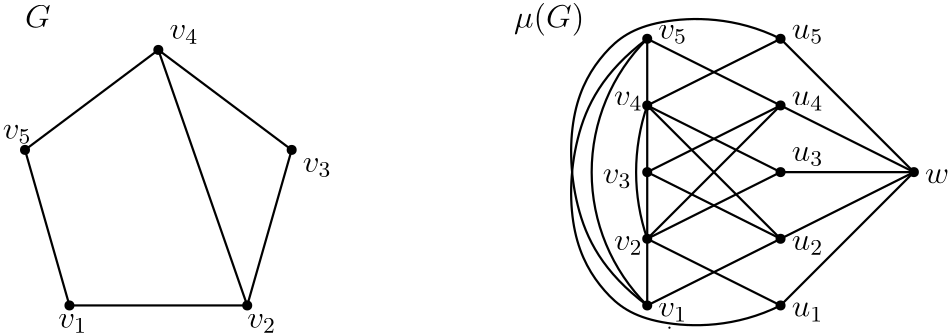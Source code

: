 <?xml version="1.0"?>
<!DOCTYPE ipe SYSTEM "ipe.dtd">
<ipe version="70206" creator="Ipe 7.2.7">
<info created="D:20180315112602" modified="D:20180315113640"/>
<ipestyle name="basic">
<symbol name="arrow/arc(spx)">
<path stroke="sym-stroke" fill="sym-stroke" pen="sym-pen">
0 0 m
-1 0.333 l
-1 -0.333 l
h
</path>
</symbol>
<symbol name="arrow/farc(spx)">
<path stroke="sym-stroke" fill="white" pen="sym-pen">
0 0 m
-1 0.333 l
-1 -0.333 l
h
</path>
</symbol>
<symbol name="arrow/ptarc(spx)">
<path stroke="sym-stroke" fill="sym-stroke" pen="sym-pen">
0 0 m
-1 0.333 l
-0.8 0 l
-1 -0.333 l
h
</path>
</symbol>
<symbol name="arrow/fptarc(spx)">
<path stroke="sym-stroke" fill="white" pen="sym-pen">
0 0 m
-1 0.333 l
-0.8 0 l
-1 -0.333 l
h
</path>
</symbol>
<symbol name="mark/circle(sx)" transformations="translations">
<path fill="sym-stroke">
0.6 0 0 0.6 0 0 e
0.4 0 0 0.4 0 0 e
</path>
</symbol>
<symbol name="mark/disk(sx)" transformations="translations">
<path fill="sym-stroke">
0.6 0 0 0.6 0 0 e
</path>
</symbol>
<symbol name="mark/fdisk(sfx)" transformations="translations">
<group>
<path fill="sym-fill">
0.5 0 0 0.5 0 0 e
</path>
<path fill="sym-stroke" fillrule="eofill">
0.6 0 0 0.6 0 0 e
0.4 0 0 0.4 0 0 e
</path>
</group>
</symbol>
<symbol name="mark/box(sx)" transformations="translations">
<path fill="sym-stroke" fillrule="eofill">
-0.6 -0.6 m
0.6 -0.6 l
0.6 0.6 l
-0.6 0.6 l
h
-0.4 -0.4 m
0.4 -0.4 l
0.4 0.4 l
-0.4 0.4 l
h
</path>
</symbol>
<symbol name="mark/square(sx)" transformations="translations">
<path fill="sym-stroke">
-0.6 -0.6 m
0.6 -0.6 l
0.6 0.6 l
-0.6 0.6 l
h
</path>
</symbol>
<symbol name="mark/fsquare(sfx)" transformations="translations">
<group>
<path fill="sym-fill">
-0.5 -0.5 m
0.5 -0.5 l
0.5 0.5 l
-0.5 0.5 l
h
</path>
<path fill="sym-stroke" fillrule="eofill">
-0.6 -0.6 m
0.6 -0.6 l
0.6 0.6 l
-0.6 0.6 l
h
-0.4 -0.4 m
0.4 -0.4 l
0.4 0.4 l
-0.4 0.4 l
h
</path>
</group>
</symbol>
<symbol name="mark/cross(sx)" transformations="translations">
<group>
<path fill="sym-stroke">
-0.43 -0.57 m
0.57 0.43 l
0.43 0.57 l
-0.57 -0.43 l
h
</path>
<path fill="sym-stroke">
-0.43 0.57 m
0.57 -0.43 l
0.43 -0.57 l
-0.57 0.43 l
h
</path>
</group>
</symbol>
<symbol name="arrow/fnormal(spx)">
<path stroke="sym-stroke" fill="white" pen="sym-pen">
0 0 m
-1 0.333 l
-1 -0.333 l
h
</path>
</symbol>
<symbol name="arrow/pointed(spx)">
<path stroke="sym-stroke" fill="sym-stroke" pen="sym-pen">
0 0 m
-1 0.333 l
-0.8 0 l
-1 -0.333 l
h
</path>
</symbol>
<symbol name="arrow/fpointed(spx)">
<path stroke="sym-stroke" fill="white" pen="sym-pen">
0 0 m
-1 0.333 l
-0.8 0 l
-1 -0.333 l
h
</path>
</symbol>
<symbol name="arrow/linear(spx)">
<path stroke="sym-stroke" pen="sym-pen">
-1 0.333 m
0 0 l
-1 -0.333 l
</path>
</symbol>
<symbol name="arrow/fdouble(spx)">
<path stroke="sym-stroke" fill="white" pen="sym-pen">
0 0 m
-1 0.333 l
-1 -0.333 l
h
-1 0 m
-2 0.333 l
-2 -0.333 l
h
</path>
</symbol>
<symbol name="arrow/double(spx)">
<path stroke="sym-stroke" fill="sym-stroke" pen="sym-pen">
0 0 m
-1 0.333 l
-1 -0.333 l
h
-1 0 m
-2 0.333 l
-2 -0.333 l
h
</path>
</symbol>
<pen name="heavier" value="0.8"/>
<pen name="fat" value="1.2"/>
<pen name="ultrafat" value="2"/>
<symbolsize name="large" value="5"/>
<symbolsize name="small" value="2"/>
<symbolsize name="tiny" value="1.1"/>
<arrowsize name="large" value="10"/>
<arrowsize name="small" value="5"/>
<arrowsize name="tiny" value="3"/>
<color name="red" value="1 0 0"/>
<color name="green" value="0 1 0"/>
<color name="blue" value="0 0 1"/>
<color name="yellow" value="1 1 0"/>
<color name="orange" value="1 0.647 0"/>
<color name="gold" value="1 0.843 0"/>
<color name="purple" value="0.627 0.125 0.941"/>
<color name="gray" value="0.745"/>
<color name="brown" value="0.647 0.165 0.165"/>
<color name="navy" value="0 0 0.502"/>
<color name="pink" value="1 0.753 0.796"/>
<color name="seagreen" value="0.18 0.545 0.341"/>
<color name="turquoise" value="0.251 0.878 0.816"/>
<color name="violet" value="0.933 0.51 0.933"/>
<color name="darkblue" value="0 0 0.545"/>
<color name="darkcyan" value="0 0.545 0.545"/>
<color name="darkgray" value="0.663"/>
<color name="darkgreen" value="0 0.392 0"/>
<color name="darkmagenta" value="0.545 0 0.545"/>
<color name="darkorange" value="1 0.549 0"/>
<color name="darkred" value="0.545 0 0"/>
<color name="lightblue" value="0.678 0.847 0.902"/>
<color name="lightcyan" value="0.878 1 1"/>
<color name="lightgray" value="0.827"/>
<color name="lightgreen" value="0.565 0.933 0.565"/>
<color name="lightyellow" value="1 1 0.878"/>
<dashstyle name="dashed" value="[4] 0"/>
<dashstyle name="dotted" value="[1 3] 0"/>
<dashstyle name="dash dotted" value="[4 2 1 2] 0"/>
<dashstyle name="dash dot dotted" value="[4 2 1 2 1 2] 0"/>
<textsize name="large" value="\large"/>
<textsize name="Large" value="\Large"/>
<textsize name="LARGE" value="\LARGE"/>
<textsize name="huge" value="\huge"/>
<textsize name="Huge" value="\Huge"/>
<textsize name="small" value="\small"/>
<textsize name="footnote" value="\footnotesize"/>
<textsize name="tiny" value="\tiny"/>
<textstyle name="center" begin="\begin{center}" end="\end{center}"/>
<textstyle name="itemize" begin="\begin{itemize}" end="\end{itemize}"/>
<textstyle name="item" begin="\begin{itemize}\item{}" end="\end{itemize}"/>
<gridsize name="4 pts" value="4"/>
<gridsize name="8 pts (~3 mm)" value="8"/>
<gridsize name="16 pts (~6 mm)" value="16"/>
<gridsize name="32 pts (~12 mm)" value="32"/>
<gridsize name="10 pts (~3.5 mm)" value="10"/>
<gridsize name="20 pts (~7 mm)" value="20"/>
<gridsize name="14 pts (~5 mm)" value="14"/>
<gridsize name="28 pts (~10 mm)" value="28"/>
<gridsize name="56 pts (~20 mm)" value="56"/>
<anglesize name="90 deg" value="90"/>
<anglesize name="60 deg" value="60"/>
<anglesize name="45 deg" value="45"/>
<anglesize name="30 deg" value="30"/>
<anglesize name="22.5 deg" value="22.5"/>
<opacity name="10%" value="0.1"/>
<opacity name="30%" value="0.3"/>
<opacity name="50%" value="0.5"/>
<opacity name="75%" value="0.75"/>
<tiling name="falling" angle="-60" step="4" width="1"/>
<tiling name="rising" angle="30" step="4" width="1"/>
</ipestyle>
<page>
<layer name="alpha"/>
<layer name="beta"/>
<layer name="gamma"/>
<view layers="alpha beta gamma" active="gamma"/>
<use layer="alpha" name="mark/disk(sx)" pos="128 384" size="normal" stroke="black"/>
<use name="mark/disk(sx)" pos="192 384" size="normal" stroke="black"/>
<use matrix="1 0 0 1 0 12" name="mark/disk(sx)" pos="160 464" size="normal" stroke="black"/>
<use matrix="1 0 0 1 0 8" name="mark/disk(sx)" pos="208 432" size="normal" stroke="black"/>
<use matrix="1 0 0 1 0 8" name="mark/disk(sx)" pos="112 432" size="normal" stroke="black"/>
<use name="mark/disk(sx)" pos="336 384" size="normal" stroke="black"/>
<use name="mark/disk(sx)" pos="336 408" size="normal" stroke="black"/>
<use name="mark/disk(sx)" pos="336 432" size="normal" stroke="black"/>
<use name="mark/disk(sx)" pos="336 456" size="normal" stroke="black"/>
<use name="mark/disk(sx)" pos="336 480" size="normal" stroke="black"/>
<use name="mark/disk(sx)" pos="384 480" size="normal" stroke="black"/>
<use name="mark/disk(sx)" pos="384 456" size="normal" stroke="black"/>
<use name="mark/disk(sx)" pos="384 432" size="normal" stroke="black"/>
<use name="mark/disk(sx)" pos="384 408" size="normal" stroke="black"/>
<use name="mark/disk(sx)" pos="384 384" size="normal" stroke="black"/>
<use name="mark/disk(sx)" pos="432 432" size="normal" stroke="black"/>
<path layer="beta" stroke="black" pen="heavier">
112 440 m
128 384 l
</path>
<path stroke="black" pen="heavier">
128 384 m
192 384 l
</path>
<path stroke="black" pen="heavier">
192 384 m
208 440 l
</path>
<path stroke="black" pen="heavier">
208 440 m
160 476 l
</path>
<path stroke="black" pen="heavier">
160 476 m
112 440 l
</path>
<path stroke="black" pen="heavier">
336 480 m
336 456 l
</path>
<path stroke="black" pen="heavier">
336 456 m
336 432 l
</path>
<path stroke="black" pen="heavier">
336 432 m
336 408 l
</path>
<path stroke="black" pen="heavier">
336 408 m
336 384 l
</path>
<path stroke="black" pen="heavier">
336 384 m
384 408 l
</path>
<path stroke="black" pen="heavier">
384 408 m
336 432 l
</path>
<path stroke="black" pen="heavier">
384 384 m
336 408 l
</path>
<path stroke="black" pen="heavier">
336 408 m
384 432 l
</path>
<path stroke="black" pen="heavier">
384 432 m
336 456 l
</path>
<path stroke="black" pen="heavier">
336 456 m
384 480 l
</path>
<path stroke="black" pen="heavier">
384 456 m
336 432 l
</path>
<path stroke="black" pen="heavier">
384 456 m
336 480 l
</path>
<path stroke="black" pen="heavier">
384 456 m
432 432 l
</path>
<path stroke="black" pen="heavier">
384 480 m
432 432 l
</path>
<path stroke="black" pen="heavier">
432 432 m
384 432 l
</path>
<path stroke="black" pen="heavier">
384 408 m
432 432 l
</path>
<path stroke="black" pen="heavier">
432 432 m
384 384 l
</path>
<path stroke="black" pen="heavier">
384 384 m
368 376
336 376
320 388
308 408
308 444
320 468
336 480 c
</path>
<path stroke="black" pen="heavier">
384 480 m
368 488
336 488
320 476
308 456
308 420
320 396
336 384 c
</path>
<path stroke="black" pen="heavier" cap="1">
344 376 m
344 376 l
</path>
<text layer="gamma" transformations="translations" pos="124 376" stroke="black" type="label" width="10.392" height="5.151" depth="1.79" valign="baseline" size="large">$v_1$</text>
<text transformations="translations" pos="192 376" stroke="black" type="label" width="10.392" height="5.151" depth="1.79" valign="baseline" size="large">$v_2$</text>
<text transformations="translations" pos="212 432" stroke="black" type="label" width="10.392" height="5.151" depth="1.79" valign="baseline" size="large">$v_3$</text>
<text transformations="translations" pos="164 480" stroke="black" type="label" width="10.392" height="5.151" depth="1.79" valign="baseline" size="large">$v_4$</text>
<text transformations="translations" pos="104 444" stroke="black" type="label" width="10.392" height="5.151" depth="1.79" valign="baseline" size="large">$v_5$</text>
<path layer="beta" stroke="black" pen="heavier">
160 476 m
192 384 l
</path>
<path stroke="black" pen="heavier">
384 456 m
336 408 l
</path>
<path stroke="black" pen="heavier">
384 408 m
336 456 l
</path>
<text layer="gamma" matrix="1 0 0 1 -4 0" transformations="translations" pos="344 480" stroke="black" type="label" width="10.392" height="5.151" depth="1.79" valign="baseline" size="large">$v_5$</text>
<text matrix="1 0 0 1 -4 0" transformations="translations" pos="344 380" stroke="black" type="label" width="10.392" height="5.151" depth="1.79" valign="baseline" size="large">$v_1$</text>
<path layer="beta" stroke="black" pen="heavier">
336 456 m
74 0 0 74 406 432 336 408 a
</path>
<path stroke="black" pen="heavier">
336 384 m
67.6 0 0 -67.6 383.6 432 336 480 a
</path>
<text layer="gamma" matrix="1 0 0 1 -4 0" transformations="translations" pos="328 456" stroke="black" type="label" width="10.392" height="5.151" depth="1.79" valign="baseline" size="large">$v_4$</text>
<text matrix="1 0 0 1 -4 0" transformations="translations" pos="324 428" stroke="black" type="label" width="10.392" height="5.151" depth="1.79" valign="baseline" size="large">$v_3$</text>
<text matrix="1 0 0 1 0 -4" transformations="translations" pos="324 408" stroke="black" type="label" width="10.392" height="5.151" depth="1.79" valign="baseline" size="large">$v_2$</text>
<text matrix="1 0 0 1 0 4" transformations="translations" pos="388 376" stroke="black" type="label" width="11.395" height="5.151" depth="1.79" valign="baseline" size="large">$u_1$</text>
<text transformations="translations" pos="388 404" stroke="black" type="label" width="11.395" height="5.151" depth="1.79" valign="baseline" size="large">$u_2$</text>
<text transformations="translations" pos="388 436" stroke="black" type="label" width="11.395" height="5.151" depth="1.79" valign="baseline" size="large">$u_3$</text>
<text transformations="translations" pos="388 456" stroke="black" type="label" width="11.395" height="5.151" depth="1.79" valign="baseline" size="large">$u_4$</text>
<text transformations="translations" pos="388 480" stroke="black" type="label" width="11.395" height="5.151" depth="1.79" valign="baseline" size="large">$u_5$</text>
<text transformations="translations" pos="436 428" stroke="black" type="label" width="8.69" height="5.147" depth="0" valign="baseline" size="large">$w$</text>
<text matrix="1 0 0 1 -48 120" transformations="translations" pos="160 364" stroke="black" type="label" width="9.234" height="8.169" depth="0" valign="baseline" size="large">$G$</text>
<text matrix="1 0 0 1 -72 124" transformations="translations" pos="360 360" stroke="black" type="label" width="25.381" height="8.965" depth="2.99" valign="baseline" size="large">$\mu (G)$</text>
</page>
</ipe>
